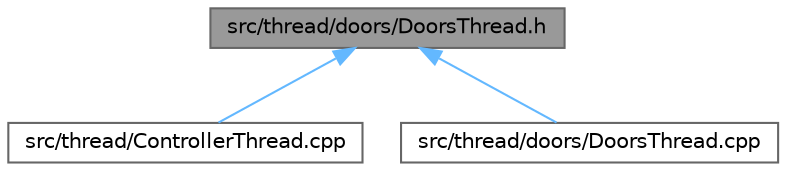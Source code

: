digraph "src/thread/doors/DoorsThread.h"
{
 // LATEX_PDF_SIZE
  bgcolor="transparent";
  edge [fontname=Helvetica,fontsize=10,labelfontname=Helvetica,labelfontsize=10];
  node [fontname=Helvetica,fontsize=10,shape=box,height=0.2,width=0.4];
  Node1 [label="src/thread/doors/DoorsThread.h",height=0.2,width=0.4,color="gray40", fillcolor="grey60", style="filled", fontcolor="black",tooltip=" "];
  Node1 -> Node2 [dir="back",color="steelblue1",style="solid"];
  Node2 [label="src/thread/ControllerThread.cpp",height=0.2,width=0.4,color="grey40", fillcolor="white", style="filled",URL="$_controller_thread_8cpp.html",tooltip=" "];
  Node1 -> Node3 [dir="back",color="steelblue1",style="solid"];
  Node3 [label="src/thread/doors/DoorsThread.cpp",height=0.2,width=0.4,color="grey40", fillcolor="white", style="filled",URL="$_doors_thread_8cpp.html",tooltip=" "];
}

